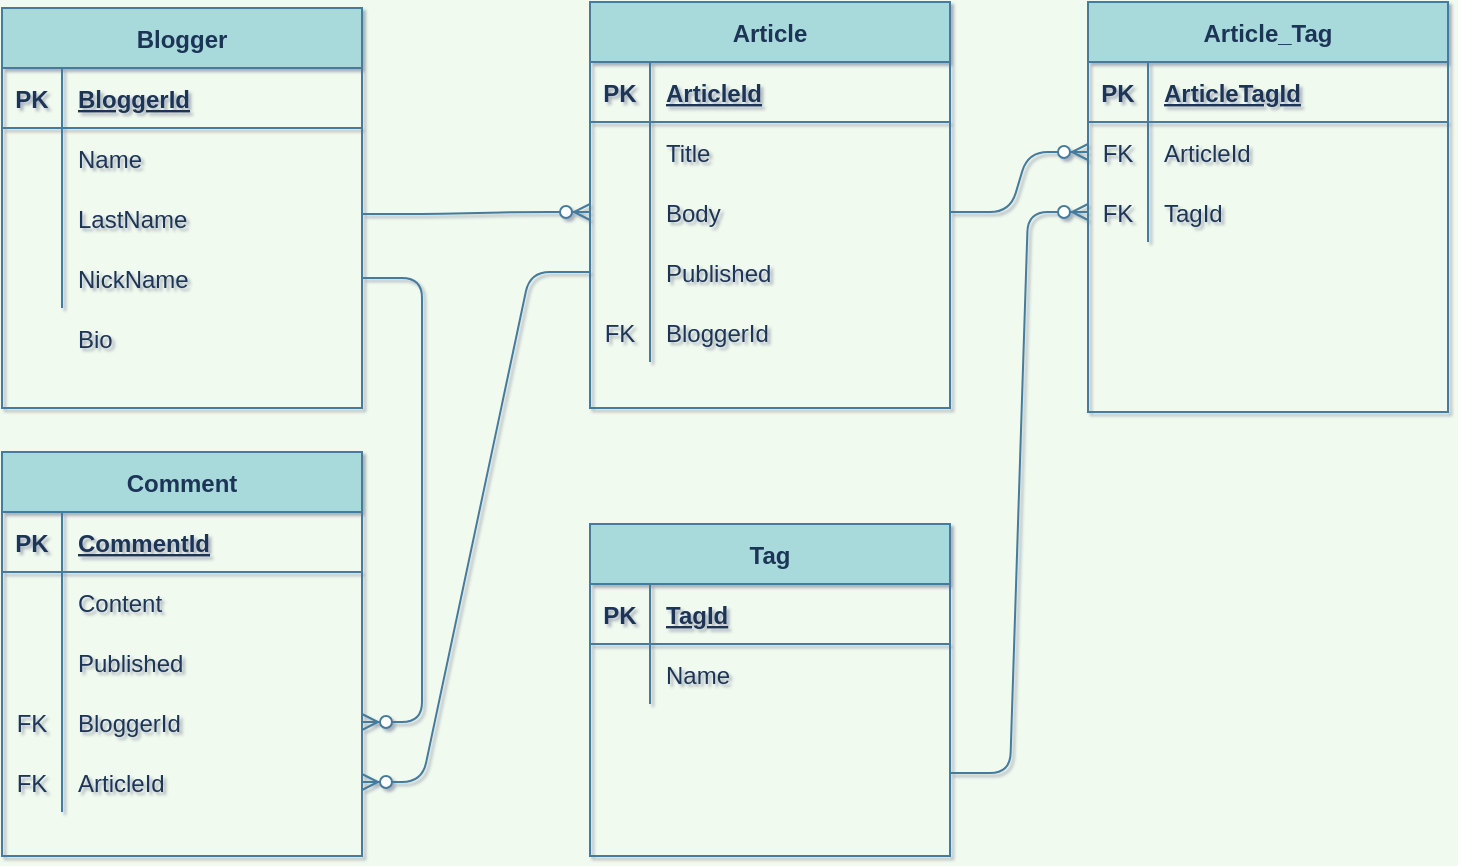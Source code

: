 <mxfile version="13.6.2" type="device"><diagram id="PiX1RsgHmZgCFUHIV5Oq" name="Page-1"><mxGraphModel dx="1038" dy="548" grid="0" gridSize="10" guides="1" tooltips="1" connect="1" arrows="1" fold="1" page="1" pageScale="1" pageWidth="827" pageHeight="1169" background="#F1FAEE" math="0" shadow="1"><root><mxCell id="0"/><mxCell id="1" parent="0"/><mxCell id="Ql5-WQN1d7SdiNo0-xEN-14" value="Bio" style="shape=partialRectangle;connectable=0;fillColor=none;top=0;left=0;bottom=0;right=0;align=left;spacingLeft=6;overflow=hidden;strokeColor=#457B9D;fontColor=#1D3557;" vertex="1" parent="1"><mxGeometry x="97" y="229" width="150" height="30" as="geometry"/></mxCell><mxCell id="Ql5-WQN1d7SdiNo0-xEN-65" value="" style="edgeStyle=entityRelationEdgeStyle;fontSize=12;html=1;endArrow=ERzeroToMany;endFill=1;entryX=0;entryY=0.5;entryDx=0;entryDy=0;labelBackgroundColor=#F1FAEE;strokeColor=#457B9D;fontColor=#1D3557;" edge="1" parent="1" target="Ql5-WQN1d7SdiNo0-xEN-22"><mxGeometry width="100" height="100" relative="1" as="geometry"><mxPoint x="247" y="182" as="sourcePoint"/><mxPoint x="327" y="182" as="targetPoint"/></mxGeometry></mxCell><mxCell id="Ql5-WQN1d7SdiNo0-xEN-68" value="" style="edgeStyle=entityRelationEdgeStyle;fontSize=12;html=1;endArrow=ERzeroToMany;endFill=1;labelBackgroundColor=#F1FAEE;strokeColor=#457B9D;fontColor=#1D3557;" edge="1" parent="1" source="Ql5-WQN1d7SdiNo0-xEN-25" target="Ql5-WQN1d7SdiNo0-xEN-58"><mxGeometry width="100" height="100" relative="1" as="geometry"><mxPoint x="362" y="438" as="sourcePoint"/><mxPoint x="462" y="338" as="targetPoint"/></mxGeometry></mxCell><mxCell id="Ql5-WQN1d7SdiNo0-xEN-69" value="" style="edgeStyle=entityRelationEdgeStyle;fontSize=12;html=1;endArrow=ERzeroToMany;endFill=1;shadow=0;exitX=1;exitY=0.5;exitDx=0;exitDy=0;labelBackgroundColor=#F1FAEE;strokeColor=#457B9D;fontColor=#1D3557;" edge="1" parent="1" source="Ql5-WQN1d7SdiNo0-xEN-11" target="Ql5-WQN1d7SdiNo0-xEN-55"><mxGeometry width="100" height="100" relative="1" as="geometry"><mxPoint x="237" y="363" as="sourcePoint"/><mxPoint x="337" y="263" as="targetPoint"/></mxGeometry></mxCell><mxCell id="Ql5-WQN1d7SdiNo0-xEN-1" value="Blogger" style="shape=table;startSize=30;container=1;collapsible=1;childLayout=tableLayout;fixedRows=1;rowLines=0;fontStyle=1;align=center;resizeLast=1;fillColor=#A8DADC;strokeColor=#457B9D;fontColor=#1D3557;" vertex="1" parent="1"><mxGeometry x="67" y="79" width="180" height="200" as="geometry"/></mxCell><mxCell id="Ql5-WQN1d7SdiNo0-xEN-2" value="" style="shape=partialRectangle;collapsible=0;dropTarget=0;pointerEvents=0;fillColor=none;top=0;left=0;bottom=1;right=0;points=[[0,0.5],[1,0.5]];portConstraint=eastwest;strokeColor=#457B9D;fontColor=#1D3557;" vertex="1" parent="Ql5-WQN1d7SdiNo0-xEN-1"><mxGeometry y="30" width="180" height="30" as="geometry"/></mxCell><mxCell id="Ql5-WQN1d7SdiNo0-xEN-3" value="PK" style="shape=partialRectangle;connectable=0;fillColor=none;top=0;left=0;bottom=0;right=0;fontStyle=1;overflow=hidden;strokeColor=#457B9D;fontColor=#1D3557;" vertex="1" parent="Ql5-WQN1d7SdiNo0-xEN-2"><mxGeometry width="30" height="30" as="geometry"/></mxCell><mxCell id="Ql5-WQN1d7SdiNo0-xEN-4" value="BloggerId" style="shape=partialRectangle;connectable=0;fillColor=none;top=0;left=0;bottom=0;right=0;align=left;spacingLeft=6;fontStyle=5;overflow=hidden;strokeColor=#457B9D;fontColor=#1D3557;" vertex="1" parent="Ql5-WQN1d7SdiNo0-xEN-2"><mxGeometry x="30" width="150" height="30" as="geometry"/></mxCell><mxCell id="Ql5-WQN1d7SdiNo0-xEN-5" value="" style="shape=partialRectangle;collapsible=0;dropTarget=0;pointerEvents=0;fillColor=none;top=0;left=0;bottom=0;right=0;points=[[0,0.5],[1,0.5]];portConstraint=eastwest;strokeColor=#457B9D;fontColor=#1D3557;" vertex="1" parent="Ql5-WQN1d7SdiNo0-xEN-1"><mxGeometry y="60" width="180" height="30" as="geometry"/></mxCell><mxCell id="Ql5-WQN1d7SdiNo0-xEN-6" value="" style="shape=partialRectangle;connectable=0;fillColor=none;top=0;left=0;bottom=0;right=0;editable=1;overflow=hidden;strokeColor=#457B9D;fontColor=#1D3557;" vertex="1" parent="Ql5-WQN1d7SdiNo0-xEN-5"><mxGeometry width="30" height="30" as="geometry"/></mxCell><mxCell id="Ql5-WQN1d7SdiNo0-xEN-7" value="Name" style="shape=partialRectangle;connectable=0;fillColor=none;top=0;left=0;bottom=0;right=0;align=left;spacingLeft=6;overflow=hidden;strokeColor=#457B9D;fontColor=#1D3557;" vertex="1" parent="Ql5-WQN1d7SdiNo0-xEN-5"><mxGeometry x="30" width="150" height="30" as="geometry"/></mxCell><mxCell id="Ql5-WQN1d7SdiNo0-xEN-8" value="" style="shape=partialRectangle;collapsible=0;dropTarget=0;pointerEvents=0;fillColor=none;top=0;left=0;bottom=0;right=0;points=[[0,0.5],[1,0.5]];portConstraint=eastwest;strokeColor=#457B9D;fontColor=#1D3557;" vertex="1" parent="Ql5-WQN1d7SdiNo0-xEN-1"><mxGeometry y="90" width="180" height="30" as="geometry"/></mxCell><mxCell id="Ql5-WQN1d7SdiNo0-xEN-9" value="" style="shape=partialRectangle;connectable=0;fillColor=none;top=0;left=0;bottom=0;right=0;editable=1;overflow=hidden;strokeColor=#457B9D;fontColor=#1D3557;" vertex="1" parent="Ql5-WQN1d7SdiNo0-xEN-8"><mxGeometry width="30" height="30" as="geometry"/></mxCell><mxCell id="Ql5-WQN1d7SdiNo0-xEN-10" value="LastName" style="shape=partialRectangle;connectable=0;fillColor=none;top=0;left=0;bottom=0;right=0;align=left;spacingLeft=6;overflow=hidden;strokeColor=#457B9D;fontColor=#1D3557;" vertex="1" parent="Ql5-WQN1d7SdiNo0-xEN-8"><mxGeometry x="30" width="150" height="30" as="geometry"/></mxCell><mxCell id="Ql5-WQN1d7SdiNo0-xEN-11" value="" style="shape=partialRectangle;collapsible=0;dropTarget=0;pointerEvents=0;fillColor=none;top=0;left=0;bottom=0;right=0;points=[[0,0.5],[1,0.5]];portConstraint=eastwest;strokeColor=#457B9D;fontColor=#1D3557;" vertex="1" parent="Ql5-WQN1d7SdiNo0-xEN-1"><mxGeometry y="120" width="180" height="30" as="geometry"/></mxCell><mxCell id="Ql5-WQN1d7SdiNo0-xEN-12" value="" style="shape=partialRectangle;connectable=0;fillColor=none;top=0;left=0;bottom=0;right=0;editable=1;overflow=hidden;strokeColor=#457B9D;fontColor=#1D3557;" vertex="1" parent="Ql5-WQN1d7SdiNo0-xEN-11"><mxGeometry width="30" height="30" as="geometry"/></mxCell><mxCell id="Ql5-WQN1d7SdiNo0-xEN-13" value="NickName" style="shape=partialRectangle;connectable=0;fillColor=none;top=0;left=0;bottom=0;right=0;align=left;spacingLeft=6;overflow=hidden;strokeColor=#457B9D;fontColor=#1D3557;" vertex="1" parent="Ql5-WQN1d7SdiNo0-xEN-11"><mxGeometry x="30" width="150" height="30" as="geometry"/></mxCell><mxCell id="Ql5-WQN1d7SdiNo0-xEN-15" value="Article" style="shape=table;startSize=30;container=1;collapsible=1;childLayout=tableLayout;fixedRows=1;rowLines=0;fontStyle=1;align=center;resizeLast=1;fillColor=#A8DADC;strokeColor=#457B9D;fontColor=#1D3557;" vertex="1" parent="1"><mxGeometry x="361" y="76" width="180" height="203" as="geometry"/></mxCell><mxCell id="Ql5-WQN1d7SdiNo0-xEN-16" value="" style="shape=partialRectangle;collapsible=0;dropTarget=0;pointerEvents=0;fillColor=none;top=0;left=0;bottom=1;right=0;points=[[0,0.5],[1,0.5]];portConstraint=eastwest;strokeColor=#457B9D;fontColor=#1D3557;" vertex="1" parent="Ql5-WQN1d7SdiNo0-xEN-15"><mxGeometry y="30" width="180" height="30" as="geometry"/></mxCell><mxCell id="Ql5-WQN1d7SdiNo0-xEN-17" value="PK" style="shape=partialRectangle;connectable=0;fillColor=none;top=0;left=0;bottom=0;right=0;fontStyle=1;overflow=hidden;strokeColor=#457B9D;fontColor=#1D3557;" vertex="1" parent="Ql5-WQN1d7SdiNo0-xEN-16"><mxGeometry width="30" height="30" as="geometry"/></mxCell><mxCell id="Ql5-WQN1d7SdiNo0-xEN-18" value="ArticleId" style="shape=partialRectangle;connectable=0;fillColor=none;top=0;left=0;bottom=0;right=0;align=left;spacingLeft=6;fontStyle=5;overflow=hidden;strokeColor=#457B9D;fontColor=#1D3557;" vertex="1" parent="Ql5-WQN1d7SdiNo0-xEN-16"><mxGeometry x="30" width="150" height="30" as="geometry"/></mxCell><mxCell id="Ql5-WQN1d7SdiNo0-xEN-19" value="" style="shape=partialRectangle;collapsible=0;dropTarget=0;pointerEvents=0;fillColor=none;top=0;left=0;bottom=0;right=0;points=[[0,0.5],[1,0.5]];portConstraint=eastwest;strokeColor=#457B9D;fontColor=#1D3557;" vertex="1" parent="Ql5-WQN1d7SdiNo0-xEN-15"><mxGeometry y="60" width="180" height="30" as="geometry"/></mxCell><mxCell id="Ql5-WQN1d7SdiNo0-xEN-20" value="" style="shape=partialRectangle;connectable=0;fillColor=none;top=0;left=0;bottom=0;right=0;editable=1;overflow=hidden;strokeColor=#457B9D;fontColor=#1D3557;" vertex="1" parent="Ql5-WQN1d7SdiNo0-xEN-19"><mxGeometry width="30" height="30" as="geometry"/></mxCell><mxCell id="Ql5-WQN1d7SdiNo0-xEN-21" value="Title" style="shape=partialRectangle;connectable=0;fillColor=none;top=0;left=0;bottom=0;right=0;align=left;spacingLeft=6;overflow=hidden;strokeColor=#457B9D;fontColor=#1D3557;" vertex="1" parent="Ql5-WQN1d7SdiNo0-xEN-19"><mxGeometry x="30" width="150" height="30" as="geometry"/></mxCell><mxCell id="Ql5-WQN1d7SdiNo0-xEN-22" value="" style="shape=partialRectangle;collapsible=0;dropTarget=0;pointerEvents=0;fillColor=none;top=0;left=0;bottom=0;right=0;points=[[0,0.5],[1,0.5]];portConstraint=eastwest;strokeColor=#457B9D;fontColor=#1D3557;" vertex="1" parent="Ql5-WQN1d7SdiNo0-xEN-15"><mxGeometry y="90" width="180" height="30" as="geometry"/></mxCell><mxCell id="Ql5-WQN1d7SdiNo0-xEN-23" value="" style="shape=partialRectangle;connectable=0;fillColor=none;top=0;left=0;bottom=0;right=0;editable=1;overflow=hidden;strokeColor=#457B9D;fontColor=#1D3557;" vertex="1" parent="Ql5-WQN1d7SdiNo0-xEN-22"><mxGeometry width="30" height="30" as="geometry"/></mxCell><mxCell id="Ql5-WQN1d7SdiNo0-xEN-24" value="Body" style="shape=partialRectangle;connectable=0;fillColor=none;top=0;left=0;bottom=0;right=0;align=left;spacingLeft=6;overflow=hidden;strokeColor=#457B9D;fontColor=#1D3557;" vertex="1" parent="Ql5-WQN1d7SdiNo0-xEN-22"><mxGeometry x="30" width="150" height="30" as="geometry"/></mxCell><mxCell id="Ql5-WQN1d7SdiNo0-xEN-25" value="" style="shape=partialRectangle;collapsible=0;dropTarget=0;pointerEvents=0;fillColor=none;top=0;left=0;bottom=0;right=0;points=[[0,0.5],[1,0.5]];portConstraint=eastwest;strokeColor=#457B9D;fontColor=#1D3557;" vertex="1" parent="Ql5-WQN1d7SdiNo0-xEN-15"><mxGeometry y="120" width="180" height="30" as="geometry"/></mxCell><mxCell id="Ql5-WQN1d7SdiNo0-xEN-26" value="" style="shape=partialRectangle;connectable=0;fillColor=none;top=0;left=0;bottom=0;right=0;editable=1;overflow=hidden;strokeColor=#457B9D;fontColor=#1D3557;" vertex="1" parent="Ql5-WQN1d7SdiNo0-xEN-25"><mxGeometry width="30" height="30" as="geometry"/></mxCell><mxCell id="Ql5-WQN1d7SdiNo0-xEN-27" value="Published" style="shape=partialRectangle;connectable=0;fillColor=none;top=0;left=0;bottom=0;right=0;align=left;spacingLeft=6;overflow=hidden;strokeColor=#457B9D;fontColor=#1D3557;" vertex="1" parent="Ql5-WQN1d7SdiNo0-xEN-25"><mxGeometry x="30" width="150" height="30" as="geometry"/></mxCell><mxCell id="Ql5-WQN1d7SdiNo0-xEN-42" style="shape=partialRectangle;collapsible=0;dropTarget=0;pointerEvents=0;fillColor=none;top=0;left=0;bottom=0;right=0;points=[[0,0.5],[1,0.5]];portConstraint=eastwest;strokeColor=#457B9D;fontColor=#1D3557;" vertex="1" parent="Ql5-WQN1d7SdiNo0-xEN-15"><mxGeometry y="150" width="180" height="30" as="geometry"/></mxCell><mxCell id="Ql5-WQN1d7SdiNo0-xEN-43" value="FK" style="shape=partialRectangle;connectable=0;fillColor=none;top=0;left=0;bottom=0;right=0;editable=1;overflow=hidden;strokeColor=#457B9D;fontColor=#1D3557;" vertex="1" parent="Ql5-WQN1d7SdiNo0-xEN-42"><mxGeometry width="30" height="30" as="geometry"/></mxCell><mxCell id="Ql5-WQN1d7SdiNo0-xEN-44" value="BloggerId" style="shape=partialRectangle;connectable=0;fillColor=none;top=0;left=0;bottom=0;right=0;align=left;spacingLeft=6;overflow=hidden;strokeColor=#457B9D;fontColor=#1D3557;" vertex="1" parent="Ql5-WQN1d7SdiNo0-xEN-42"><mxGeometry x="30" width="150" height="30" as="geometry"/></mxCell><mxCell id="Ql5-WQN1d7SdiNo0-xEN-45" value="Comment" style="shape=table;startSize=30;container=1;collapsible=1;childLayout=tableLayout;fixedRows=1;rowLines=0;fontStyle=1;align=center;resizeLast=1;fillColor=#A8DADC;strokeColor=#457B9D;fontColor=#1D3557;" vertex="1" parent="1"><mxGeometry x="67" y="301" width="180" height="202" as="geometry"/></mxCell><mxCell id="Ql5-WQN1d7SdiNo0-xEN-46" value="" style="shape=partialRectangle;collapsible=0;dropTarget=0;pointerEvents=0;fillColor=none;top=0;left=0;bottom=1;right=0;points=[[0,0.5],[1,0.5]];portConstraint=eastwest;strokeColor=#457B9D;fontColor=#1D3557;" vertex="1" parent="Ql5-WQN1d7SdiNo0-xEN-45"><mxGeometry y="30" width="180" height="30" as="geometry"/></mxCell><mxCell id="Ql5-WQN1d7SdiNo0-xEN-47" value="PK" style="shape=partialRectangle;connectable=0;fillColor=none;top=0;left=0;bottom=0;right=0;fontStyle=1;overflow=hidden;strokeColor=#457B9D;fontColor=#1D3557;" vertex="1" parent="Ql5-WQN1d7SdiNo0-xEN-46"><mxGeometry width="30" height="30" as="geometry"/></mxCell><mxCell id="Ql5-WQN1d7SdiNo0-xEN-48" value="CommentId" style="shape=partialRectangle;connectable=0;fillColor=none;top=0;left=0;bottom=0;right=0;align=left;spacingLeft=6;fontStyle=5;overflow=hidden;strokeColor=#457B9D;fontColor=#1D3557;" vertex="1" parent="Ql5-WQN1d7SdiNo0-xEN-46"><mxGeometry x="30" width="150" height="30" as="geometry"/></mxCell><mxCell id="Ql5-WQN1d7SdiNo0-xEN-49" value="" style="shape=partialRectangle;collapsible=0;dropTarget=0;pointerEvents=0;fillColor=none;top=0;left=0;bottom=0;right=0;points=[[0,0.5],[1,0.5]];portConstraint=eastwest;strokeColor=#457B9D;fontColor=#1D3557;" vertex="1" parent="Ql5-WQN1d7SdiNo0-xEN-45"><mxGeometry y="60" width="180" height="30" as="geometry"/></mxCell><mxCell id="Ql5-WQN1d7SdiNo0-xEN-50" value="" style="shape=partialRectangle;connectable=0;fillColor=none;top=0;left=0;bottom=0;right=0;editable=1;overflow=hidden;strokeColor=#457B9D;fontColor=#1D3557;" vertex="1" parent="Ql5-WQN1d7SdiNo0-xEN-49"><mxGeometry width="30" height="30" as="geometry"/></mxCell><mxCell id="Ql5-WQN1d7SdiNo0-xEN-51" value="Content" style="shape=partialRectangle;connectable=0;fillColor=none;top=0;left=0;bottom=0;right=0;align=left;spacingLeft=6;overflow=hidden;strokeColor=#457B9D;fontColor=#1D3557;" vertex="1" parent="Ql5-WQN1d7SdiNo0-xEN-49"><mxGeometry x="30" width="150" height="30" as="geometry"/></mxCell><mxCell id="Ql5-WQN1d7SdiNo0-xEN-52" value="" style="shape=partialRectangle;collapsible=0;dropTarget=0;pointerEvents=0;fillColor=none;top=0;left=0;bottom=0;right=0;points=[[0,0.5],[1,0.5]];portConstraint=eastwest;strokeColor=#457B9D;fontColor=#1D3557;" vertex="1" parent="Ql5-WQN1d7SdiNo0-xEN-45"><mxGeometry y="90" width="180" height="30" as="geometry"/></mxCell><mxCell id="Ql5-WQN1d7SdiNo0-xEN-53" value="" style="shape=partialRectangle;connectable=0;fillColor=none;top=0;left=0;bottom=0;right=0;editable=1;overflow=hidden;strokeColor=#457B9D;fontColor=#1D3557;" vertex="1" parent="Ql5-WQN1d7SdiNo0-xEN-52"><mxGeometry width="30" height="30" as="geometry"/></mxCell><mxCell id="Ql5-WQN1d7SdiNo0-xEN-54" value="Published" style="shape=partialRectangle;connectable=0;fillColor=none;top=0;left=0;bottom=0;right=0;align=left;spacingLeft=6;overflow=hidden;strokeColor=#457B9D;fontColor=#1D3557;" vertex="1" parent="Ql5-WQN1d7SdiNo0-xEN-52"><mxGeometry x="30" width="150" height="30" as="geometry"/></mxCell><mxCell id="Ql5-WQN1d7SdiNo0-xEN-55" value="" style="shape=partialRectangle;collapsible=0;dropTarget=0;pointerEvents=0;fillColor=none;top=0;left=0;bottom=0;right=0;points=[[0,0.5],[1,0.5]];portConstraint=eastwest;strokeColor=#457B9D;fontColor=#1D3557;" vertex="1" parent="Ql5-WQN1d7SdiNo0-xEN-45"><mxGeometry y="120" width="180" height="30" as="geometry"/></mxCell><mxCell id="Ql5-WQN1d7SdiNo0-xEN-56" value="FK" style="shape=partialRectangle;connectable=0;fillColor=none;top=0;left=0;bottom=0;right=0;editable=1;overflow=hidden;strokeColor=#457B9D;fontColor=#1D3557;" vertex="1" parent="Ql5-WQN1d7SdiNo0-xEN-55"><mxGeometry width="30" height="30" as="geometry"/></mxCell><mxCell id="Ql5-WQN1d7SdiNo0-xEN-57" value="BloggerId" style="shape=partialRectangle;connectable=0;fillColor=none;top=0;left=0;bottom=0;right=0;align=left;spacingLeft=6;overflow=hidden;strokeColor=#457B9D;fontColor=#1D3557;" vertex="1" parent="Ql5-WQN1d7SdiNo0-xEN-55"><mxGeometry x="30" width="150" height="30" as="geometry"/></mxCell><mxCell id="Ql5-WQN1d7SdiNo0-xEN-58" style="shape=partialRectangle;collapsible=0;dropTarget=0;pointerEvents=0;fillColor=none;top=0;left=0;bottom=0;right=0;points=[[0,0.5],[1,0.5]];portConstraint=eastwest;strokeColor=#457B9D;fontColor=#1D3557;" vertex="1" parent="Ql5-WQN1d7SdiNo0-xEN-45"><mxGeometry y="150" width="180" height="30" as="geometry"/></mxCell><mxCell id="Ql5-WQN1d7SdiNo0-xEN-59" value="FK" style="shape=partialRectangle;connectable=0;fillColor=none;top=0;left=0;bottom=0;right=0;editable=1;overflow=hidden;strokeColor=#457B9D;fontColor=#1D3557;" vertex="1" parent="Ql5-WQN1d7SdiNo0-xEN-58"><mxGeometry width="30" height="30" as="geometry"/></mxCell><mxCell id="Ql5-WQN1d7SdiNo0-xEN-60" value="ArticleId" style="shape=partialRectangle;connectable=0;fillColor=none;top=0;left=0;bottom=0;right=0;align=left;spacingLeft=6;overflow=hidden;strokeColor=#457B9D;fontColor=#1D3557;" vertex="1" parent="Ql5-WQN1d7SdiNo0-xEN-58"><mxGeometry x="30" width="150" height="30" as="geometry"/></mxCell><mxCell id="Ql5-WQN1d7SdiNo0-xEN-70" value="Article_Tag" style="shape=table;startSize=30;container=1;collapsible=1;childLayout=tableLayout;fixedRows=1;rowLines=0;fontStyle=1;align=center;resizeLast=1;fontSize=12;fillColor=#A8DADC;strokeColor=#457B9D;fontColor=#1D3557;" vertex="1" parent="1"><mxGeometry x="610" y="76" width="180" height="205" as="geometry"/></mxCell><mxCell id="Ql5-WQN1d7SdiNo0-xEN-71" value="" style="shape=partialRectangle;collapsible=0;dropTarget=0;pointerEvents=0;fillColor=none;top=0;left=0;bottom=1;right=0;points=[[0,0.5],[1,0.5]];portConstraint=eastwest;strokeColor=#457B9D;fontColor=#1D3557;" vertex="1" parent="Ql5-WQN1d7SdiNo0-xEN-70"><mxGeometry y="30" width="180" height="30" as="geometry"/></mxCell><mxCell id="Ql5-WQN1d7SdiNo0-xEN-72" value="PK" style="shape=partialRectangle;connectable=0;fillColor=none;top=0;left=0;bottom=0;right=0;fontStyle=1;overflow=hidden;strokeColor=#457B9D;fontColor=#1D3557;" vertex="1" parent="Ql5-WQN1d7SdiNo0-xEN-71"><mxGeometry width="30" height="30" as="geometry"/></mxCell><mxCell id="Ql5-WQN1d7SdiNo0-xEN-73" value="ArticleTagId" style="shape=partialRectangle;connectable=0;fillColor=none;top=0;left=0;bottom=0;right=0;align=left;spacingLeft=6;fontStyle=5;overflow=hidden;strokeColor=#457B9D;fontColor=#1D3557;" vertex="1" parent="Ql5-WQN1d7SdiNo0-xEN-71"><mxGeometry x="30" width="150" height="30" as="geometry"/></mxCell><mxCell id="Ql5-WQN1d7SdiNo0-xEN-74" value="" style="shape=partialRectangle;collapsible=0;dropTarget=0;pointerEvents=0;fillColor=none;top=0;left=0;bottom=0;right=0;points=[[0,0.5],[1,0.5]];portConstraint=eastwest;strokeColor=#457B9D;fontColor=#1D3557;" vertex="1" parent="Ql5-WQN1d7SdiNo0-xEN-70"><mxGeometry y="60" width="180" height="30" as="geometry"/></mxCell><mxCell id="Ql5-WQN1d7SdiNo0-xEN-75" value="FK" style="shape=partialRectangle;connectable=0;fillColor=none;top=0;left=0;bottom=0;right=0;editable=1;overflow=hidden;strokeColor=#457B9D;fontColor=#1D3557;" vertex="1" parent="Ql5-WQN1d7SdiNo0-xEN-74"><mxGeometry width="30" height="30" as="geometry"/></mxCell><mxCell id="Ql5-WQN1d7SdiNo0-xEN-76" value="ArticleId" style="shape=partialRectangle;connectable=0;fillColor=none;top=0;left=0;bottom=0;right=0;align=left;spacingLeft=6;overflow=hidden;strokeColor=#457B9D;fontColor=#1D3557;" vertex="1" parent="Ql5-WQN1d7SdiNo0-xEN-74"><mxGeometry x="30" width="150" height="30" as="geometry"/></mxCell><mxCell id="Ql5-WQN1d7SdiNo0-xEN-77" value="" style="shape=partialRectangle;collapsible=0;dropTarget=0;pointerEvents=0;fillColor=none;top=0;left=0;bottom=0;right=0;points=[[0,0.5],[1,0.5]];portConstraint=eastwest;strokeColor=#457B9D;fontColor=#1D3557;" vertex="1" parent="Ql5-WQN1d7SdiNo0-xEN-70"><mxGeometry y="90" width="180" height="30" as="geometry"/></mxCell><mxCell id="Ql5-WQN1d7SdiNo0-xEN-78" value="FK" style="shape=partialRectangle;connectable=0;fillColor=none;top=0;left=0;bottom=0;right=0;editable=1;overflow=hidden;strokeColor=#457B9D;fontColor=#1D3557;" vertex="1" parent="Ql5-WQN1d7SdiNo0-xEN-77"><mxGeometry width="30" height="30" as="geometry"/></mxCell><mxCell id="Ql5-WQN1d7SdiNo0-xEN-79" value="TagId" style="shape=partialRectangle;connectable=0;fillColor=none;top=0;left=0;bottom=0;right=0;align=left;spacingLeft=6;overflow=hidden;strokeColor=#457B9D;fontColor=#1D3557;" vertex="1" parent="Ql5-WQN1d7SdiNo0-xEN-77"><mxGeometry x="30" width="150" height="30" as="geometry"/></mxCell><mxCell id="Ql5-WQN1d7SdiNo0-xEN-113" value="" style="edgeStyle=entityRelationEdgeStyle;fontSize=12;html=1;endArrow=ERzeroToMany;endFill=1;entryX=0;entryY=0.5;entryDx=0;entryDy=0;exitX=1;exitY=0.5;exitDx=0;exitDy=0;labelBackgroundColor=#F1FAEE;strokeColor=#457B9D;fontColor=#1D3557;" edge="1" parent="1" source="Ql5-WQN1d7SdiNo0-xEN-22" target="Ql5-WQN1d7SdiNo0-xEN-74"><mxGeometry width="100" height="100" relative="1" as="geometry"><mxPoint x="548" y="186" as="sourcePoint"/><mxPoint x="610" y="186" as="targetPoint"/></mxGeometry></mxCell><mxCell id="Ql5-WQN1d7SdiNo0-xEN-114" value="" style="edgeStyle=entityRelationEdgeStyle;fontSize=12;html=1;endArrow=ERzeroToMany;endFill=1;shadow=0;entryX=0;entryY=0.5;entryDx=0;entryDy=0;exitX=1;exitY=0.75;exitDx=0;exitDy=0;labelBackgroundColor=#F1FAEE;strokeColor=#457B9D;fontColor=#1D3557;" edge="1" parent="1" source="Ql5-WQN1d7SdiNo0-xEN-100" target="Ql5-WQN1d7SdiNo0-xEN-77"><mxGeometry width="100" height="100" relative="1" as="geometry"><mxPoint x="467" y="429" as="sourcePoint"/><mxPoint x="461" y="269" as="targetPoint"/></mxGeometry></mxCell><mxCell id="Ql5-WQN1d7SdiNo0-xEN-100" value="Tag" style="shape=table;startSize=30;container=1;collapsible=1;childLayout=tableLayout;fixedRows=1;rowLines=0;fontStyle=1;align=center;resizeLast=1;fontSize=12;fillColor=#A8DADC;strokeColor=#457B9D;fontColor=#1D3557;" vertex="1" parent="1"><mxGeometry x="361" y="337" width="180" height="166" as="geometry"/></mxCell><mxCell id="Ql5-WQN1d7SdiNo0-xEN-101" value="" style="shape=partialRectangle;collapsible=0;dropTarget=0;pointerEvents=0;fillColor=none;top=0;left=0;bottom=1;right=0;points=[[0,0.5],[1,0.5]];portConstraint=eastwest;strokeColor=#457B9D;fontColor=#1D3557;" vertex="1" parent="Ql5-WQN1d7SdiNo0-xEN-100"><mxGeometry y="30" width="180" height="30" as="geometry"/></mxCell><mxCell id="Ql5-WQN1d7SdiNo0-xEN-102" value="PK" style="shape=partialRectangle;connectable=0;fillColor=none;top=0;left=0;bottom=0;right=0;fontStyle=1;overflow=hidden;strokeColor=#457B9D;fontColor=#1D3557;" vertex="1" parent="Ql5-WQN1d7SdiNo0-xEN-101"><mxGeometry width="30" height="30" as="geometry"/></mxCell><mxCell id="Ql5-WQN1d7SdiNo0-xEN-103" value="TagId" style="shape=partialRectangle;connectable=0;fillColor=none;top=0;left=0;bottom=0;right=0;align=left;spacingLeft=6;fontStyle=5;overflow=hidden;strokeColor=#457B9D;fontColor=#1D3557;" vertex="1" parent="Ql5-WQN1d7SdiNo0-xEN-101"><mxGeometry x="30" width="150" height="30" as="geometry"/></mxCell><mxCell id="Ql5-WQN1d7SdiNo0-xEN-104" value="" style="shape=partialRectangle;collapsible=0;dropTarget=0;pointerEvents=0;fillColor=none;top=0;left=0;bottom=0;right=0;points=[[0,0.5],[1,0.5]];portConstraint=eastwest;strokeColor=#457B9D;fontColor=#1D3557;" vertex="1" parent="Ql5-WQN1d7SdiNo0-xEN-100"><mxGeometry y="60" width="180" height="30" as="geometry"/></mxCell><mxCell id="Ql5-WQN1d7SdiNo0-xEN-105" value="" style="shape=partialRectangle;connectable=0;fillColor=none;top=0;left=0;bottom=0;right=0;editable=1;overflow=hidden;strokeColor=#457B9D;fontColor=#1D3557;" vertex="1" parent="Ql5-WQN1d7SdiNo0-xEN-104"><mxGeometry width="30" height="30" as="geometry"/></mxCell><mxCell id="Ql5-WQN1d7SdiNo0-xEN-106" value="Name" style="shape=partialRectangle;connectable=0;fillColor=none;top=0;left=0;bottom=0;right=0;align=left;spacingLeft=6;overflow=hidden;strokeColor=#457B9D;fontColor=#1D3557;" vertex="1" parent="Ql5-WQN1d7SdiNo0-xEN-104"><mxGeometry x="30" width="150" height="30" as="geometry"/></mxCell></root></mxGraphModel></diagram></mxfile>
